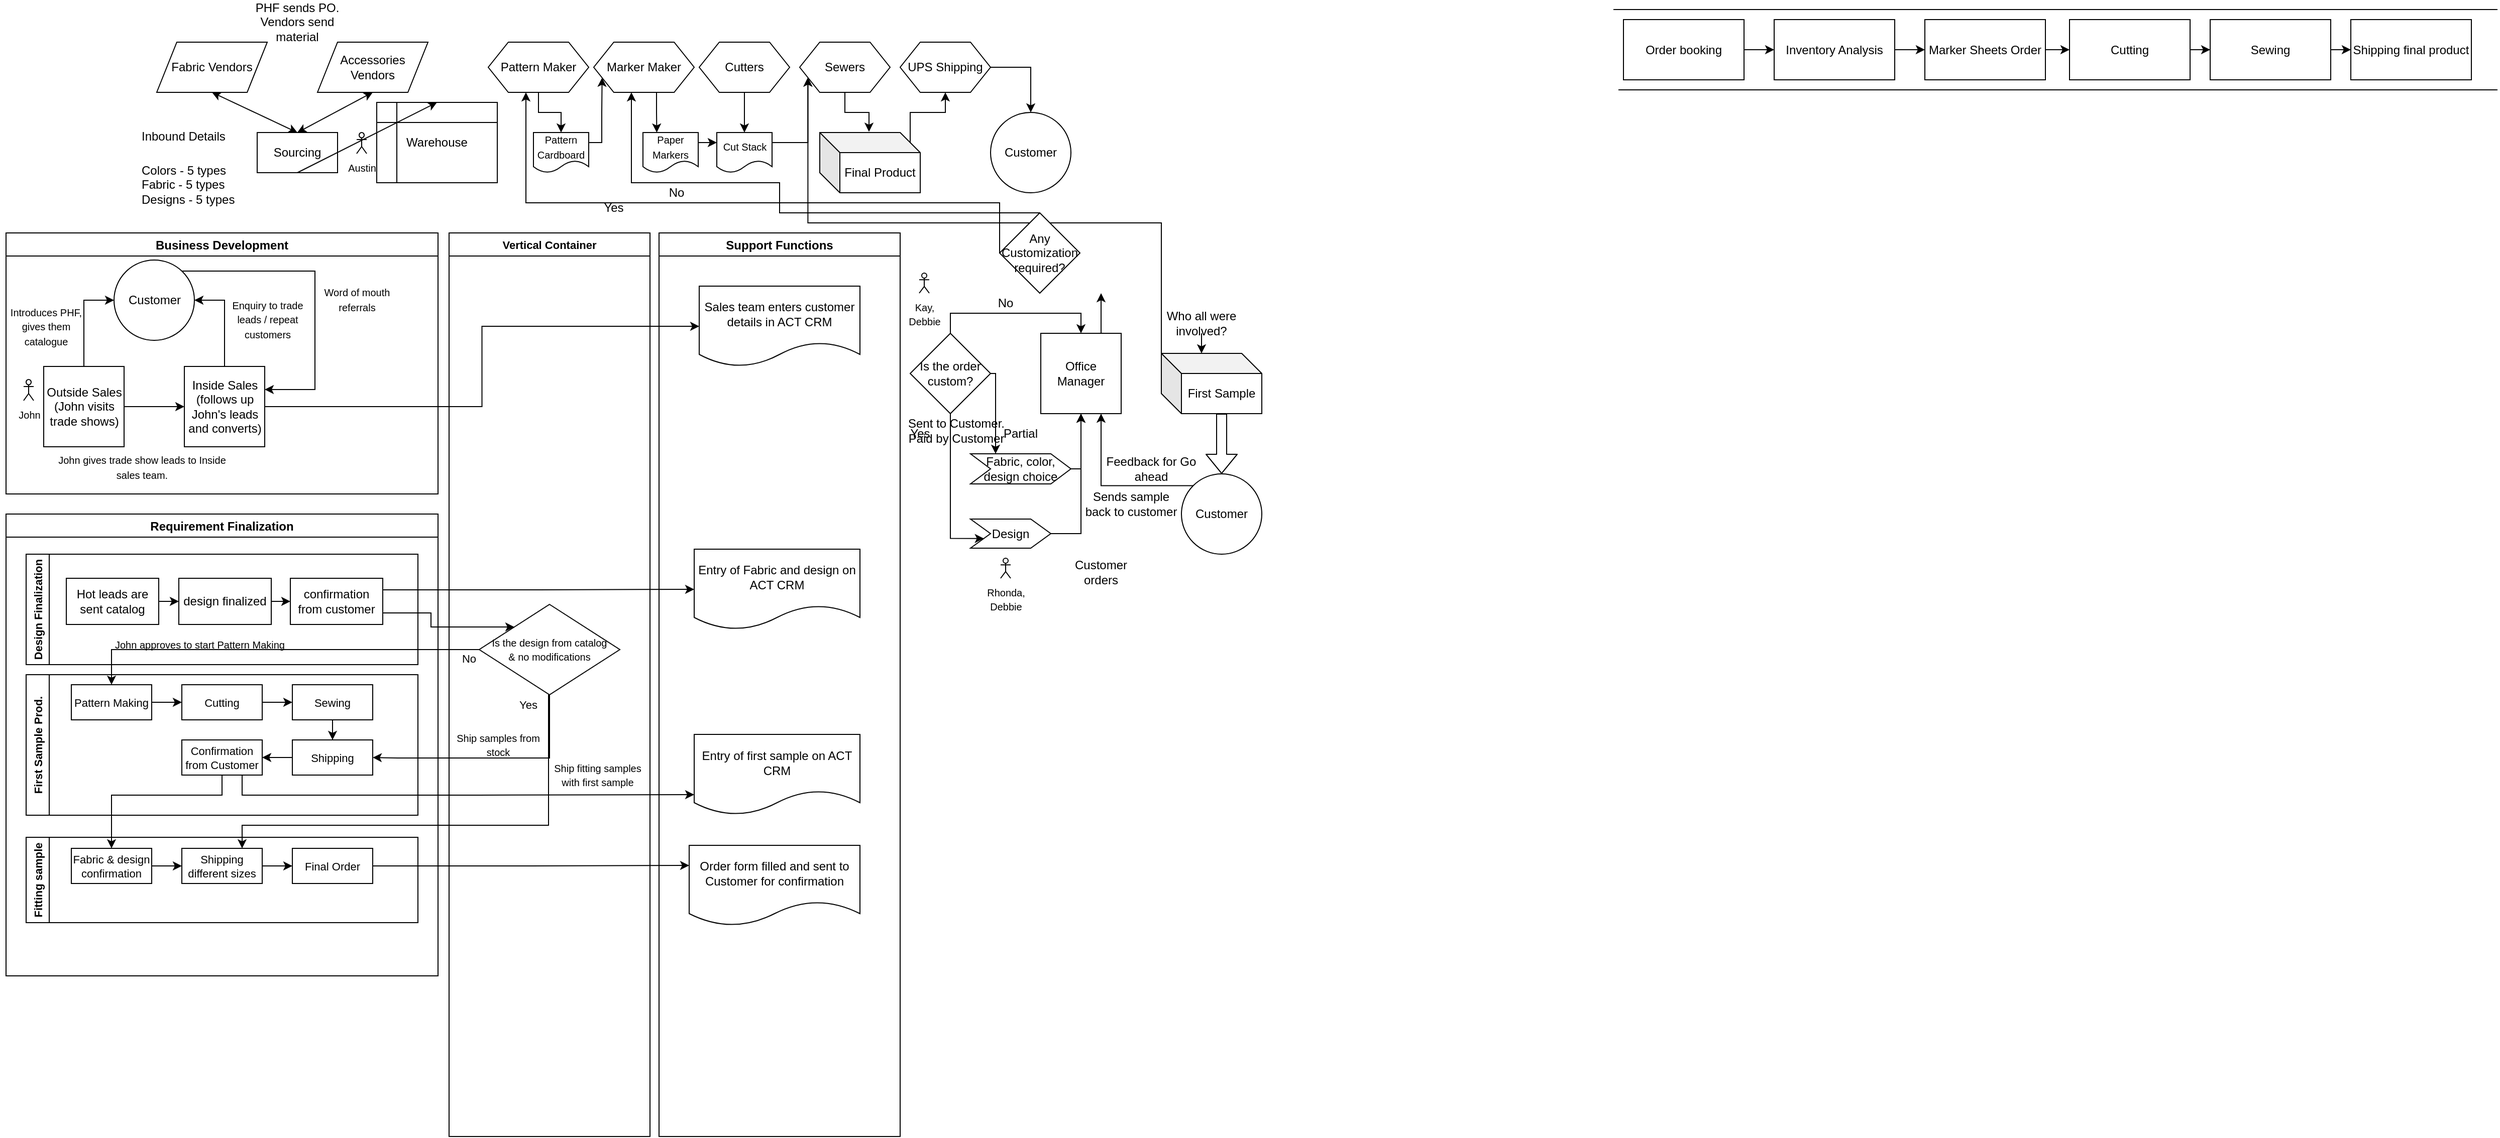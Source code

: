<mxfile version="15.1.4" type="github">
  <diagram id="3ws7TwF3U3amYZibEbVT" name="Page-1">
    <mxGraphModel dx="1412" dy="422" grid="1" gridSize="10" guides="1" tooltips="1" connect="1" arrows="1" fold="1" page="1" pageScale="1" pageWidth="827" pageHeight="1169" math="0" shadow="0">
      <root>
        <mxCell id="0" />
        <mxCell id="1" parent="0" />
        <mxCell id="si4J1eO5tpDbfRMuDnGj-1" value="Sourcing" style="rounded=0;whiteSpace=wrap;html=1;" parent="1" vertex="1">
          <mxGeometry x="120" y="160" width="80" height="40" as="geometry" />
        </mxCell>
        <mxCell id="si4J1eO5tpDbfRMuDnGj-2" value="Fabric Vendors" style="shape=parallelogram;perimeter=parallelogramPerimeter;whiteSpace=wrap;html=1;fixedSize=1;" parent="1" vertex="1">
          <mxGeometry x="20" y="70" width="110" height="50" as="geometry" />
        </mxCell>
        <mxCell id="si4J1eO5tpDbfRMuDnGj-4" value="Accessories&lt;br&gt;Vendors" style="shape=parallelogram;perimeter=parallelogramPerimeter;whiteSpace=wrap;html=1;fixedSize=1;" parent="1" vertex="1">
          <mxGeometry x="180" y="70" width="110" height="50" as="geometry" />
        </mxCell>
        <mxCell id="si4J1eO5tpDbfRMuDnGj-7" value="" style="endArrow=classic;startArrow=classic;html=1;entryX=0.5;entryY=1;entryDx=0;entryDy=0;exitX=0.5;exitY=0;exitDx=0;exitDy=0;" parent="1" source="si4J1eO5tpDbfRMuDnGj-1" target="si4J1eO5tpDbfRMuDnGj-4" edge="1">
          <mxGeometry width="50" height="50" relative="1" as="geometry">
            <mxPoint x="180" y="160" as="sourcePoint" />
            <mxPoint x="240" y="130" as="targetPoint" />
          </mxGeometry>
        </mxCell>
        <mxCell id="si4J1eO5tpDbfRMuDnGj-8" value="PHF sends PO. Vendors send material" style="text;html=1;strokeColor=none;fillColor=none;align=center;verticalAlign=middle;whiteSpace=wrap;rounded=0;" parent="1" vertex="1">
          <mxGeometry x="100" y="40" width="120" height="20" as="geometry" />
        </mxCell>
        <mxCell id="si4J1eO5tpDbfRMuDnGj-9" value="" style="endArrow=classic;startArrow=classic;html=1;exitX=0.5;exitY=0;exitDx=0;exitDy=0;entryX=0.5;entryY=1;entryDx=0;entryDy=0;" parent="1" source="si4J1eO5tpDbfRMuDnGj-1" target="si4J1eO5tpDbfRMuDnGj-2" edge="1">
          <mxGeometry width="50" height="50" relative="1" as="geometry">
            <mxPoint x="10" y="160" as="sourcePoint" />
            <mxPoint x="70" y="130" as="targetPoint" />
          </mxGeometry>
        </mxCell>
        <mxCell id="si4J1eO5tpDbfRMuDnGj-10" value="Warehouse" style="shape=internalStorage;whiteSpace=wrap;html=1;backgroundOutline=1;" parent="1" vertex="1">
          <mxGeometry x="239" y="130" width="120" height="80" as="geometry" />
        </mxCell>
        <mxCell id="si4J1eO5tpDbfRMuDnGj-11" value="" style="endArrow=classic;html=1;exitX=0.5;exitY=1;exitDx=0;exitDy=0;entryX=0.5;entryY=0;entryDx=0;entryDy=0;" parent="1" source="si4J1eO5tpDbfRMuDnGj-1" target="si4J1eO5tpDbfRMuDnGj-10" edge="1">
          <mxGeometry width="50" height="50" relative="1" as="geometry">
            <mxPoint x="190" y="230" as="sourcePoint" />
            <mxPoint x="240" y="180" as="targetPoint" />
          </mxGeometry>
        </mxCell>
        <mxCell id="si4J1eO5tpDbfRMuDnGj-12" value="&lt;h1&gt;&lt;span style=&quot;font-size: 12px ; font-weight: 400&quot;&gt;Inbound Details&lt;/span&gt;&lt;/h1&gt;&lt;div&gt;&lt;span style=&quot;font-size: 12px ; font-weight: 400&quot;&gt;Colors - 5 types&lt;/span&gt;&lt;/div&gt;&lt;div&gt;&lt;span style=&quot;font-size: 12px ; font-weight: 400&quot;&gt;Fabric - 5 types&lt;/span&gt;&lt;/div&gt;&lt;div&gt;&lt;span style=&quot;font-size: 12px ; font-weight: 400&quot;&gt;Designs - 5 types&lt;/span&gt;&lt;/div&gt;" style="text;html=1;strokeColor=none;fillColor=none;spacing=5;spacingTop=-20;whiteSpace=wrap;overflow=hidden;rounded=0;" parent="1" vertex="1">
          <mxGeometry y="140" width="190" height="100" as="geometry" />
        </mxCell>
        <mxCell id="si4J1eO5tpDbfRMuDnGj-69" style="edgeStyle=orthogonalEdgeStyle;rounded=0;orthogonalLoop=1;jettySize=auto;html=1;exitX=0.5;exitY=1;exitDx=0;exitDy=0;entryX=0.5;entryY=0;entryDx=0;entryDy=0;" parent="1" source="si4J1eO5tpDbfRMuDnGj-13" target="si4J1eO5tpDbfRMuDnGj-68" edge="1">
          <mxGeometry relative="1" as="geometry" />
        </mxCell>
        <mxCell id="si4J1eO5tpDbfRMuDnGj-13" value="Pattern Maker" style="shape=hexagon;perimeter=hexagonPerimeter2;whiteSpace=wrap;html=1;fixedSize=1;" parent="1" vertex="1">
          <mxGeometry x="350" y="70" width="100" height="50" as="geometry" />
        </mxCell>
        <mxCell id="si4J1eO5tpDbfRMuDnGj-74" style="edgeStyle=orthogonalEdgeStyle;rounded=0;orthogonalLoop=1;jettySize=auto;html=1;exitX=0.5;exitY=1;exitDx=0;exitDy=0;entryX=0.5;entryY=0;entryDx=0;entryDy=0;" parent="1" source="si4J1eO5tpDbfRMuDnGj-14" target="si4J1eO5tpDbfRMuDnGj-73" edge="1">
          <mxGeometry relative="1" as="geometry" />
        </mxCell>
        <mxCell id="si4J1eO5tpDbfRMuDnGj-14" value="Cutters" style="shape=hexagon;perimeter=hexagonPerimeter2;whiteSpace=wrap;html=1;fixedSize=1;" parent="1" vertex="1">
          <mxGeometry x="560" y="70" width="90" height="50" as="geometry" />
        </mxCell>
        <mxCell id="si4J1eO5tpDbfRMuDnGj-78" style="edgeStyle=orthogonalEdgeStyle;rounded=0;orthogonalLoop=1;jettySize=auto;html=1;exitX=0.5;exitY=1;exitDx=0;exitDy=0;entryX=0.49;entryY=-0.013;entryDx=0;entryDy=0;entryPerimeter=0;" parent="1" source="si4J1eO5tpDbfRMuDnGj-15" target="si4J1eO5tpDbfRMuDnGj-77" edge="1">
          <mxGeometry relative="1" as="geometry" />
        </mxCell>
        <mxCell id="si4J1eO5tpDbfRMuDnGj-15" value="Sewers" style="shape=hexagon;perimeter=hexagonPerimeter2;whiteSpace=wrap;html=1;fixedSize=1;" parent="1" vertex="1">
          <mxGeometry x="660" y="70" width="90" height="50" as="geometry" />
        </mxCell>
        <mxCell id="si4J1eO5tpDbfRMuDnGj-72" style="edgeStyle=orthogonalEdgeStyle;rounded=0;orthogonalLoop=1;jettySize=auto;html=1;exitX=0.625;exitY=1;exitDx=0;exitDy=0;entryX=0.25;entryY=0;entryDx=0;entryDy=0;" parent="1" source="si4J1eO5tpDbfRMuDnGj-16" target="si4J1eO5tpDbfRMuDnGj-71" edge="1">
          <mxGeometry relative="1" as="geometry" />
        </mxCell>
        <mxCell id="si4J1eO5tpDbfRMuDnGj-16" value="Marker Maker" style="shape=hexagon;perimeter=hexagonPerimeter2;whiteSpace=wrap;html=1;fixedSize=1;" parent="1" vertex="1">
          <mxGeometry x="455" y="70" width="100" height="50" as="geometry" />
        </mxCell>
        <mxCell id="si4J1eO5tpDbfRMuDnGj-83" style="edgeStyle=orthogonalEdgeStyle;rounded=0;orthogonalLoop=1;jettySize=auto;html=1;exitX=1;exitY=0.5;exitDx=0;exitDy=0;entryX=0.5;entryY=0;entryDx=0;entryDy=0;" parent="1" source="si4J1eO5tpDbfRMuDnGj-17" target="si4J1eO5tpDbfRMuDnGj-82" edge="1">
          <mxGeometry relative="1" as="geometry" />
        </mxCell>
        <mxCell id="si4J1eO5tpDbfRMuDnGj-17" value="UPS Shipping" style="shape=hexagon;perimeter=hexagonPerimeter2;whiteSpace=wrap;html=1;fixedSize=1;" parent="1" vertex="1">
          <mxGeometry x="760" y="70" width="90" height="50" as="geometry" />
        </mxCell>
        <mxCell id="si4J1eO5tpDbfRMuDnGj-21" value="Customer orders" style="text;html=1;strokeColor=none;fillColor=none;align=center;verticalAlign=middle;whiteSpace=wrap;rounded=0;" parent="1" vertex="1">
          <mxGeometry x="940" y="588" width="40" height="20" as="geometry" />
        </mxCell>
        <mxCell id="si4J1eO5tpDbfRMuDnGj-29" value="&lt;font style=&quot;font-size: 10px&quot;&gt;Kay,&lt;br&gt;Debbie&lt;/font&gt;" style="shape=umlActor;verticalLabelPosition=bottom;verticalAlign=top;html=1;outlineConnect=0;" parent="1" vertex="1">
          <mxGeometry x="779" y="300" width="10" height="20" as="geometry" />
        </mxCell>
        <mxCell id="si4J1eO5tpDbfRMuDnGj-30" value="&lt;font style=&quot;font-size: 10px&quot;&gt;Austin&lt;/font&gt;" style="shape=umlActor;verticalLabelPosition=bottom;verticalAlign=top;html=1;outlineConnect=0;" parent="1" vertex="1">
          <mxGeometry x="219" y="160" width="10" height="21" as="geometry" />
        </mxCell>
        <mxCell id="si4J1eO5tpDbfRMuDnGj-60" style="edgeStyle=orthogonalEdgeStyle;rounded=0;orthogonalLoop=1;jettySize=auto;html=1;exitX=0.75;exitY=0;exitDx=0;exitDy=0;entryX=0.5;entryY=1;entryDx=0;entryDy=0;" parent="1" source="si4J1eO5tpDbfRMuDnGj-32" edge="1">
          <mxGeometry relative="1" as="geometry">
            <mxPoint x="960" y="320" as="targetPoint" />
          </mxGeometry>
        </mxCell>
        <mxCell id="si4J1eO5tpDbfRMuDnGj-32" value="Office Manager" style="whiteSpace=wrap;html=1;aspect=fixed;" parent="1" vertex="1">
          <mxGeometry x="900" y="360" width="80" height="80" as="geometry" />
        </mxCell>
        <mxCell id="si4J1eO5tpDbfRMuDnGj-36" style="edgeStyle=orthogonalEdgeStyle;rounded=0;orthogonalLoop=1;jettySize=auto;html=1;exitX=0.5;exitY=1;exitDx=0;exitDy=0;entryX=0;entryY=0.75;entryDx=0;entryDy=0;" parent="1" source="si4J1eO5tpDbfRMuDnGj-34" target="si4J1eO5tpDbfRMuDnGj-35" edge="1">
          <mxGeometry relative="1" as="geometry">
            <Array as="points">
              <mxPoint x="810" y="564" />
            </Array>
          </mxGeometry>
        </mxCell>
        <mxCell id="si4J1eO5tpDbfRMuDnGj-45" style="edgeStyle=orthogonalEdgeStyle;rounded=0;orthogonalLoop=1;jettySize=auto;html=1;exitX=0.5;exitY=0;exitDx=0;exitDy=0;entryX=0.5;entryY=0;entryDx=0;entryDy=0;" parent="1" source="si4J1eO5tpDbfRMuDnGj-34" target="si4J1eO5tpDbfRMuDnGj-32" edge="1">
          <mxGeometry relative="1" as="geometry" />
        </mxCell>
        <mxCell id="si4J1eO5tpDbfRMuDnGj-48" style="edgeStyle=orthogonalEdgeStyle;rounded=0;orthogonalLoop=1;jettySize=auto;html=1;exitX=1;exitY=0.5;exitDx=0;exitDy=0;entryX=0.25;entryY=0;entryDx=0;entryDy=0;" parent="1" source="si4J1eO5tpDbfRMuDnGj-34" target="si4J1eO5tpDbfRMuDnGj-47" edge="1">
          <mxGeometry relative="1" as="geometry">
            <Array as="points">
              <mxPoint x="855" y="400" />
            </Array>
          </mxGeometry>
        </mxCell>
        <mxCell id="si4J1eO5tpDbfRMuDnGj-34" value="Is the order custom?" style="rhombus;whiteSpace=wrap;html=1;" parent="1" vertex="1">
          <mxGeometry x="770" y="360" width="80" height="80" as="geometry" />
        </mxCell>
        <mxCell id="si4J1eO5tpDbfRMuDnGj-41" style="edgeStyle=orthogonalEdgeStyle;rounded=0;orthogonalLoop=1;jettySize=auto;html=1;exitX=1;exitY=0.5;exitDx=0;exitDy=0;entryX=0.5;entryY=1;entryDx=0;entryDy=0;" parent="1" source="si4J1eO5tpDbfRMuDnGj-35" target="si4J1eO5tpDbfRMuDnGj-32" edge="1">
          <mxGeometry relative="1" as="geometry" />
        </mxCell>
        <mxCell id="si4J1eO5tpDbfRMuDnGj-35" value="Design&lt;br&gt;" style="shape=step;perimeter=stepPerimeter;whiteSpace=wrap;html=1;fixedSize=1;" parent="1" vertex="1">
          <mxGeometry x="830" y="545" width="80" height="29" as="geometry" />
        </mxCell>
        <mxCell id="si4J1eO5tpDbfRMuDnGj-38" value="&lt;font style=&quot;font-size: 10px&quot;&gt;Rhonda,&lt;br&gt;Debbie&lt;/font&gt;" style="shape=umlActor;verticalLabelPosition=bottom;verticalAlign=top;html=1;outlineConnect=0;" parent="1" vertex="1">
          <mxGeometry x="860" y="584" width="10" height="20" as="geometry" />
        </mxCell>
        <mxCell id="si4J1eO5tpDbfRMuDnGj-42" value="Yes" style="text;html=1;strokeColor=none;fillColor=none;align=center;verticalAlign=middle;whiteSpace=wrap;rounded=0;" parent="1" vertex="1">
          <mxGeometry x="760" y="450" width="40" height="20" as="geometry" />
        </mxCell>
        <mxCell id="si4J1eO5tpDbfRMuDnGj-44" value="Partial" style="text;html=1;strokeColor=none;fillColor=none;align=center;verticalAlign=middle;whiteSpace=wrap;rounded=0;" parent="1" vertex="1">
          <mxGeometry x="860" y="450" width="40" height="20" as="geometry" />
        </mxCell>
        <mxCell id="si4J1eO5tpDbfRMuDnGj-46" value="No" style="text;html=1;strokeColor=none;fillColor=none;align=center;verticalAlign=middle;whiteSpace=wrap;rounded=0;" parent="1" vertex="1">
          <mxGeometry x="845" y="320" width="40" height="20" as="geometry" />
        </mxCell>
        <mxCell id="si4J1eO5tpDbfRMuDnGj-49" style="edgeStyle=orthogonalEdgeStyle;rounded=0;orthogonalLoop=1;jettySize=auto;html=1;exitX=1;exitY=0.5;exitDx=0;exitDy=0;entryX=0.5;entryY=1;entryDx=0;entryDy=0;" parent="1" source="si4J1eO5tpDbfRMuDnGj-47" target="si4J1eO5tpDbfRMuDnGj-32" edge="1">
          <mxGeometry relative="1" as="geometry">
            <Array as="points">
              <mxPoint x="940" y="495" />
            </Array>
          </mxGeometry>
        </mxCell>
        <mxCell id="si4J1eO5tpDbfRMuDnGj-47" value="Fabric, color, design choice" style="shape=step;perimeter=stepPerimeter;whiteSpace=wrap;html=1;fixedSize=1;" parent="1" vertex="1">
          <mxGeometry x="830" y="480" width="100" height="30" as="geometry" />
        </mxCell>
        <mxCell id="si4J1eO5tpDbfRMuDnGj-80" style="edgeStyle=orthogonalEdgeStyle;rounded=0;orthogonalLoop=1;jettySize=auto;html=1;exitX=0;exitY=0;exitDx=0;exitDy=0;exitPerimeter=0;entryX=0;entryY=0.75;entryDx=0;entryDy=0;" parent="1" source="si4J1eO5tpDbfRMuDnGj-50" target="si4J1eO5tpDbfRMuDnGj-15" edge="1">
          <mxGeometry relative="1" as="geometry">
            <mxPoint x="650" y="140" as="targetPoint" />
          </mxGeometry>
        </mxCell>
        <mxCell id="si4J1eO5tpDbfRMuDnGj-50" value="First Sample" style="shape=cube;whiteSpace=wrap;html=1;boundedLbl=1;backgroundOutline=1;darkOpacity=0.05;darkOpacity2=0.1;" parent="1" vertex="1">
          <mxGeometry x="1020" y="380" width="100" height="60" as="geometry" />
        </mxCell>
        <mxCell id="si4J1eO5tpDbfRMuDnGj-51" value="" style="shape=flexArrow;endArrow=classic;html=1;" parent="1" edge="1">
          <mxGeometry width="50" height="50" relative="1" as="geometry">
            <mxPoint x="1080" y="440" as="sourcePoint" />
            <mxPoint x="1080" y="500" as="targetPoint" />
          </mxGeometry>
        </mxCell>
        <mxCell id="si4J1eO5tpDbfRMuDnGj-52" value="Sent to Customer. Paid by Customer" style="text;html=1;strokeColor=none;fillColor=none;align=center;verticalAlign=middle;whiteSpace=wrap;rounded=0;" parent="1" vertex="1">
          <mxGeometry x="766" y="447" width="100" height="20" as="geometry" />
        </mxCell>
        <mxCell id="si4J1eO5tpDbfRMuDnGj-53" value="" style="endArrow=classic;html=1;entryX=0;entryY=0;entryDx=40;entryDy=0;entryPerimeter=0;" parent="1" target="si4J1eO5tpDbfRMuDnGj-50" edge="1">
          <mxGeometry width="50" height="50" relative="1" as="geometry">
            <mxPoint x="1060" y="360" as="sourcePoint" />
            <mxPoint x="1050" y="370" as="targetPoint" />
          </mxGeometry>
        </mxCell>
        <mxCell id="si4J1eO5tpDbfRMuDnGj-54" value="Who all were involved?" style="text;html=1;strokeColor=none;fillColor=none;align=center;verticalAlign=middle;whiteSpace=wrap;rounded=0;" parent="1" vertex="1">
          <mxGeometry x="1010" y="340" width="100" height="20" as="geometry" />
        </mxCell>
        <mxCell id="si4J1eO5tpDbfRMuDnGj-56" style="edgeStyle=orthogonalEdgeStyle;rounded=0;orthogonalLoop=1;jettySize=auto;html=1;exitX=0;exitY=0;exitDx=0;exitDy=0;entryX=0.75;entryY=1;entryDx=0;entryDy=0;" parent="1" source="si4J1eO5tpDbfRMuDnGj-55" target="si4J1eO5tpDbfRMuDnGj-32" edge="1">
          <mxGeometry relative="1" as="geometry" />
        </mxCell>
        <mxCell id="si4J1eO5tpDbfRMuDnGj-55" value="Customer" style="ellipse;whiteSpace=wrap;html=1;aspect=fixed;" parent="1" vertex="1">
          <mxGeometry x="1040" y="500" width="80" height="80" as="geometry" />
        </mxCell>
        <mxCell id="si4J1eO5tpDbfRMuDnGj-57" value="Feedback for Go ahead" style="text;html=1;strokeColor=none;fillColor=none;align=center;verticalAlign=middle;whiteSpace=wrap;rounded=0;" parent="1" vertex="1">
          <mxGeometry x="960" y="485" width="100" height="20" as="geometry" />
        </mxCell>
        <mxCell id="si4J1eO5tpDbfRMuDnGj-58" value="Sends sample back to customer" style="text;html=1;strokeColor=none;fillColor=none;align=center;verticalAlign=middle;whiteSpace=wrap;rounded=0;" parent="1" vertex="1">
          <mxGeometry x="940" y="520" width="100" height="20" as="geometry" />
        </mxCell>
        <mxCell id="si4J1eO5tpDbfRMuDnGj-61" style="edgeStyle=orthogonalEdgeStyle;rounded=0;orthogonalLoop=1;jettySize=auto;html=1;exitX=0.5;exitY=0;exitDx=0;exitDy=0;entryX=0.375;entryY=1;entryDx=0;entryDy=0;" parent="1" source="si4J1eO5tpDbfRMuDnGj-59" target="si4J1eO5tpDbfRMuDnGj-16" edge="1">
          <mxGeometry relative="1" as="geometry">
            <Array as="points">
              <mxPoint x="640" y="210" />
              <mxPoint x="493" y="210" />
            </Array>
          </mxGeometry>
        </mxCell>
        <mxCell id="si4J1eO5tpDbfRMuDnGj-67" style="edgeStyle=orthogonalEdgeStyle;rounded=0;orthogonalLoop=1;jettySize=auto;html=1;exitX=0;exitY=0.5;exitDx=0;exitDy=0;entryX=0.375;entryY=1;entryDx=0;entryDy=0;" parent="1" source="si4J1eO5tpDbfRMuDnGj-59" target="si4J1eO5tpDbfRMuDnGj-13" edge="1">
          <mxGeometry relative="1" as="geometry">
            <mxPoint x="390" y="150" as="targetPoint" />
            <Array as="points">
              <mxPoint x="859" y="230" />
              <mxPoint x="388" y="230" />
            </Array>
          </mxGeometry>
        </mxCell>
        <mxCell id="si4J1eO5tpDbfRMuDnGj-59" value="Any Customization required?" style="rhombus;whiteSpace=wrap;html=1;" parent="1" vertex="1">
          <mxGeometry x="859" y="240" width="80" height="80" as="geometry" />
        </mxCell>
        <mxCell id="si4J1eO5tpDbfRMuDnGj-63" value="Yes" style="text;html=1;strokeColor=none;fillColor=none;align=center;verticalAlign=middle;whiteSpace=wrap;rounded=0;" parent="1" vertex="1">
          <mxGeometry x="455" y="225" width="40" height="20" as="geometry" />
        </mxCell>
        <mxCell id="si4J1eO5tpDbfRMuDnGj-64" value="No" style="text;html=1;strokeColor=none;fillColor=none;align=center;verticalAlign=middle;whiteSpace=wrap;rounded=0;" parent="1" vertex="1">
          <mxGeometry x="520" y="210" width="35" height="20" as="geometry" />
        </mxCell>
        <mxCell id="si4J1eO5tpDbfRMuDnGj-70" style="edgeStyle=orthogonalEdgeStyle;rounded=0;orthogonalLoop=1;jettySize=auto;html=1;exitX=1;exitY=0.25;exitDx=0;exitDy=0;entryX=0;entryY=0.75;entryDx=0;entryDy=0;" parent="1" source="si4J1eO5tpDbfRMuDnGj-68" target="si4J1eO5tpDbfRMuDnGj-16" edge="1">
          <mxGeometry relative="1" as="geometry">
            <Array as="points">
              <mxPoint x="463" y="170" />
              <mxPoint x="463" y="140" />
            </Array>
          </mxGeometry>
        </mxCell>
        <mxCell id="si4J1eO5tpDbfRMuDnGj-68" value="&lt;font style=&quot;font-size: 10px&quot;&gt;Pattern&lt;br&gt;Cardboard&lt;/font&gt;" style="shape=document;whiteSpace=wrap;html=1;boundedLbl=1;" parent="1" vertex="1">
          <mxGeometry x="395" y="160" width="55" height="40" as="geometry" />
        </mxCell>
        <mxCell id="si4J1eO5tpDbfRMuDnGj-75" style="edgeStyle=orthogonalEdgeStyle;rounded=0;orthogonalLoop=1;jettySize=auto;html=1;exitX=1;exitY=0.25;exitDx=0;exitDy=0;entryX=0;entryY=0.25;entryDx=0;entryDy=0;" parent="1" source="si4J1eO5tpDbfRMuDnGj-71" target="si4J1eO5tpDbfRMuDnGj-73" edge="1">
          <mxGeometry relative="1" as="geometry" />
        </mxCell>
        <mxCell id="si4J1eO5tpDbfRMuDnGj-71" value="&lt;span style=&quot;font-size: 10px&quot;&gt;Paper Markers&lt;/span&gt;" style="shape=document;whiteSpace=wrap;html=1;boundedLbl=1;" parent="1" vertex="1">
          <mxGeometry x="504" y="160" width="55" height="40" as="geometry" />
        </mxCell>
        <mxCell id="si4J1eO5tpDbfRMuDnGj-79" style="edgeStyle=orthogonalEdgeStyle;rounded=0;orthogonalLoop=1;jettySize=auto;html=1;exitX=1;exitY=0.25;exitDx=0;exitDy=0;entryX=0;entryY=0.75;entryDx=0;entryDy=0;" parent="1" source="si4J1eO5tpDbfRMuDnGj-73" target="si4J1eO5tpDbfRMuDnGj-15" edge="1">
          <mxGeometry relative="1" as="geometry" />
        </mxCell>
        <mxCell id="si4J1eO5tpDbfRMuDnGj-73" value="&lt;span style=&quot;font-size: 10px&quot;&gt;Cut Stack&lt;/span&gt;" style="shape=document;whiteSpace=wrap;html=1;boundedLbl=1;" parent="1" vertex="1">
          <mxGeometry x="577.5" y="160" width="55" height="40" as="geometry" />
        </mxCell>
        <mxCell id="si4J1eO5tpDbfRMuDnGj-81" style="edgeStyle=orthogonalEdgeStyle;rounded=0;orthogonalLoop=1;jettySize=auto;html=1;exitX=0;exitY=0;exitDx=90;exitDy=10;exitPerimeter=0;entryX=0.5;entryY=1;entryDx=0;entryDy=0;" parent="1" source="si4J1eO5tpDbfRMuDnGj-77" target="si4J1eO5tpDbfRMuDnGj-17" edge="1">
          <mxGeometry relative="1" as="geometry" />
        </mxCell>
        <mxCell id="si4J1eO5tpDbfRMuDnGj-77" value="Final Product" style="shape=cube;whiteSpace=wrap;html=1;boundedLbl=1;backgroundOutline=1;darkOpacity=0.05;darkOpacity2=0.1;" parent="1" vertex="1">
          <mxGeometry x="680" y="160" width="100" height="60" as="geometry" />
        </mxCell>
        <mxCell id="si4J1eO5tpDbfRMuDnGj-82" value="Customer" style="ellipse;whiteSpace=wrap;html=1;aspect=fixed;" parent="1" vertex="1">
          <mxGeometry x="850" y="140" width="80" height="80" as="geometry" />
        </mxCell>
        <mxCell id="giM4vc__VoLusEjrDxA1-3" value="" style="edgeStyle=orthogonalEdgeStyle;rounded=0;orthogonalLoop=1;jettySize=auto;html=1;" parent="1" source="giM4vc__VoLusEjrDxA1-1" target="giM4vc__VoLusEjrDxA1-2" edge="1">
          <mxGeometry relative="1" as="geometry" />
        </mxCell>
        <mxCell id="giM4vc__VoLusEjrDxA1-1" value="Order booking" style="rounded=0;whiteSpace=wrap;html=1;" parent="1" vertex="1">
          <mxGeometry x="1480" y="47.5" width="120" height="60" as="geometry" />
        </mxCell>
        <mxCell id="giM4vc__VoLusEjrDxA1-5" value="" style="edgeStyle=orthogonalEdgeStyle;rounded=0;orthogonalLoop=1;jettySize=auto;html=1;entryX=0;entryY=0.5;entryDx=0;entryDy=0;" parent="1" source="giM4vc__VoLusEjrDxA1-2" target="giM4vc__VoLusEjrDxA1-6" edge="1">
          <mxGeometry relative="1" as="geometry">
            <mxPoint x="1780" y="77.5" as="targetPoint" />
          </mxGeometry>
        </mxCell>
        <mxCell id="giM4vc__VoLusEjrDxA1-2" value="Inventory Analysis" style="whiteSpace=wrap;html=1;rounded=0;" parent="1" vertex="1">
          <mxGeometry x="1630" y="47.5" width="120" height="60" as="geometry" />
        </mxCell>
        <mxCell id="giM4vc__VoLusEjrDxA1-9" value="" style="edgeStyle=orthogonalEdgeStyle;rounded=0;orthogonalLoop=1;jettySize=auto;html=1;" parent="1" source="giM4vc__VoLusEjrDxA1-6" target="giM4vc__VoLusEjrDxA1-8" edge="1">
          <mxGeometry relative="1" as="geometry" />
        </mxCell>
        <mxCell id="giM4vc__VoLusEjrDxA1-6" value="Marker Sheets Order" style="whiteSpace=wrap;html=1;rounded=0;" parent="1" vertex="1">
          <mxGeometry x="1780" y="47.5" width="120" height="60" as="geometry" />
        </mxCell>
        <mxCell id="giM4vc__VoLusEjrDxA1-13" value="" style="edgeStyle=orthogonalEdgeStyle;rounded=0;orthogonalLoop=1;jettySize=auto;html=1;" parent="1" source="giM4vc__VoLusEjrDxA1-8" target="giM4vc__VoLusEjrDxA1-12" edge="1">
          <mxGeometry relative="1" as="geometry" />
        </mxCell>
        <mxCell id="giM4vc__VoLusEjrDxA1-8" value="Cutting" style="whiteSpace=wrap;html=1;rounded=0;" parent="1" vertex="1">
          <mxGeometry x="1924" y="47.5" width="120" height="60" as="geometry" />
        </mxCell>
        <mxCell id="giM4vc__VoLusEjrDxA1-10" value="" style="endArrow=none;html=1;" parent="1" edge="1">
          <mxGeometry width="50" height="50" relative="1" as="geometry">
            <mxPoint x="1470" y="37.5" as="sourcePoint" />
            <mxPoint x="2350" y="37.5" as="targetPoint" />
          </mxGeometry>
        </mxCell>
        <mxCell id="giM4vc__VoLusEjrDxA1-11" value="" style="endArrow=none;html=1;" parent="1" edge="1">
          <mxGeometry width="50" height="50" relative="1" as="geometry">
            <mxPoint x="1475" y="117.5" as="sourcePoint" />
            <mxPoint x="2350" y="117.5" as="targetPoint" />
          </mxGeometry>
        </mxCell>
        <mxCell id="giM4vc__VoLusEjrDxA1-15" value="" style="edgeStyle=orthogonalEdgeStyle;rounded=0;orthogonalLoop=1;jettySize=auto;html=1;" parent="1" source="giM4vc__VoLusEjrDxA1-12" target="giM4vc__VoLusEjrDxA1-14" edge="1">
          <mxGeometry relative="1" as="geometry" />
        </mxCell>
        <mxCell id="giM4vc__VoLusEjrDxA1-12" value="Sewing" style="whiteSpace=wrap;html=1;rounded=0;" parent="1" vertex="1">
          <mxGeometry x="2064" y="47.5" width="120" height="60" as="geometry" />
        </mxCell>
        <mxCell id="giM4vc__VoLusEjrDxA1-14" value="Shipping final product" style="whiteSpace=wrap;html=1;rounded=0;" parent="1" vertex="1">
          <mxGeometry x="2204" y="47.5" width="120" height="60" as="geometry" />
        </mxCell>
        <mxCell id="Ys0ninHCE1J-J9OSWRq_-14" value="Business Development" style="swimlane;" vertex="1" parent="1">
          <mxGeometry x="-130" y="260" width="430" height="260" as="geometry">
            <mxRectangle x="-130" y="260" width="130" height="23" as="alternateBounds" />
          </mxGeometry>
        </mxCell>
        <mxCell id="si4J1eO5tpDbfRMuDnGj-18" value="Inside Sales&lt;br&gt;(follows up John&#39;s leads and converts)" style="whiteSpace=wrap;html=1;aspect=fixed;" parent="Ys0ninHCE1J-J9OSWRq_-14" vertex="1">
          <mxGeometry x="177.5" y="133" width="80" height="80" as="geometry" />
        </mxCell>
        <mxCell id="Ys0ninHCE1J-J9OSWRq_-9" style="edgeStyle=orthogonalEdgeStyle;rounded=0;orthogonalLoop=1;jettySize=auto;html=1;exitX=1;exitY=0;exitDx=0;exitDy=0;entryX=1;entryY=0.25;entryDx=0;entryDy=0;" edge="1" parent="Ys0ninHCE1J-J9OSWRq_-14">
          <mxGeometry relative="1" as="geometry">
            <mxPoint x="175.784" y="41.716" as="sourcePoint" />
            <mxPoint x="257.5" y="156" as="targetPoint" />
            <Array as="points">
              <mxPoint x="307.5" y="38" />
              <mxPoint x="307.5" y="156" />
            </Array>
          </mxGeometry>
        </mxCell>
        <mxCell id="si4J1eO5tpDbfRMuDnGj-19" value="Customer" style="ellipse;whiteSpace=wrap;html=1;aspect=fixed;" parent="Ys0ninHCE1J-J9OSWRq_-14" vertex="1">
          <mxGeometry x="107.5" y="27" width="80" height="80" as="geometry" />
        </mxCell>
        <mxCell id="Ys0ninHCE1J-J9OSWRq_-4" style="edgeStyle=orthogonalEdgeStyle;rounded=0;orthogonalLoop=1;jettySize=auto;html=1;exitX=0.5;exitY=0;exitDx=0;exitDy=0;entryX=1;entryY=0.5;entryDx=0;entryDy=0;" edge="1" parent="Ys0ninHCE1J-J9OSWRq_-14" source="si4J1eO5tpDbfRMuDnGj-18" target="si4J1eO5tpDbfRMuDnGj-19">
          <mxGeometry relative="1" as="geometry" />
        </mxCell>
        <mxCell id="Ys0ninHCE1J-J9OSWRq_-2" style="edgeStyle=orthogonalEdgeStyle;rounded=0;orthogonalLoop=1;jettySize=auto;html=1;exitX=0.5;exitY=0;exitDx=0;exitDy=0;entryX=0;entryY=0.5;entryDx=0;entryDy=0;" edge="1" parent="Ys0ninHCE1J-J9OSWRq_-14" source="si4J1eO5tpDbfRMuDnGj-23" target="si4J1eO5tpDbfRMuDnGj-19">
          <mxGeometry relative="1" as="geometry" />
        </mxCell>
        <mxCell id="Ys0ninHCE1J-J9OSWRq_-3" style="edgeStyle=orthogonalEdgeStyle;rounded=0;orthogonalLoop=1;jettySize=auto;html=1;exitX=1;exitY=0.5;exitDx=0;exitDy=0;entryX=0;entryY=0.5;entryDx=0;entryDy=0;" edge="1" parent="Ys0ninHCE1J-J9OSWRq_-14" source="si4J1eO5tpDbfRMuDnGj-23" target="si4J1eO5tpDbfRMuDnGj-18">
          <mxGeometry relative="1" as="geometry" />
        </mxCell>
        <mxCell id="si4J1eO5tpDbfRMuDnGj-23" value="Outside Sales&lt;br&gt;(John visits trade shows)" style="whiteSpace=wrap;html=1;aspect=fixed;" parent="Ys0ninHCE1J-J9OSWRq_-14" vertex="1">
          <mxGeometry x="37.5" y="133" width="80" height="80" as="geometry" />
        </mxCell>
        <mxCell id="si4J1eO5tpDbfRMuDnGj-28" value="&lt;font style=&quot;font-size: 10px&quot;&gt;John gives trade show leads to Inside sales team.&lt;br&gt;&lt;/font&gt;" style="text;html=1;strokeColor=none;fillColor=none;align=center;verticalAlign=middle;whiteSpace=wrap;rounded=0;" parent="Ys0ninHCE1J-J9OSWRq_-14" vertex="1">
          <mxGeometry x="47.5" y="223" width="175" height="20" as="geometry" />
        </mxCell>
        <mxCell id="si4J1eO5tpDbfRMuDnGj-31" value="&lt;font style=&quot;font-size: 10px&quot;&gt;John&lt;/font&gt;" style="shape=umlActor;verticalLabelPosition=bottom;verticalAlign=top;html=1;outlineConnect=0;" parent="Ys0ninHCE1J-J9OSWRq_-14" vertex="1">
          <mxGeometry x="17.5" y="146" width="10" height="21" as="geometry" />
        </mxCell>
        <mxCell id="Ys0ninHCE1J-J9OSWRq_-5" value="&lt;font style=&quot;font-size: 10px&quot;&gt;Enquiry to trade leads / repeat customers&lt;br&gt;&lt;/font&gt;" style="text;html=1;strokeColor=none;fillColor=none;align=center;verticalAlign=middle;whiteSpace=wrap;rounded=0;" vertex="1" parent="Ys0ninHCE1J-J9OSWRq_-14">
          <mxGeometry x="222.5" y="76" width="75" height="20" as="geometry" />
        </mxCell>
        <mxCell id="si4J1eO5tpDbfRMuDnGj-25" value="&lt;font style=&quot;font-size: 10px&quot;&gt;Introduces PHF, gives them catalogue&lt;/font&gt;" style="text;html=1;strokeColor=none;fillColor=none;align=center;verticalAlign=middle;whiteSpace=wrap;rounded=0;" parent="Ys0ninHCE1J-J9OSWRq_-14" vertex="1">
          <mxGeometry x="-5.5" y="83" width="90" height="20" as="geometry" />
        </mxCell>
        <mxCell id="Ys0ninHCE1J-J9OSWRq_-7" value="&lt;font style=&quot;font-size: 10px&quot;&gt;Word of mouth referrals&lt;br&gt;&lt;/font&gt;" style="text;html=1;strokeColor=none;fillColor=none;align=center;verticalAlign=middle;whiteSpace=wrap;rounded=0;" vertex="1" parent="Ys0ninHCE1J-J9OSWRq_-14">
          <mxGeometry x="297.5" y="56" width="102.5" height="20" as="geometry" />
        </mxCell>
        <mxCell id="Ys0ninHCE1J-J9OSWRq_-15" value="Support Functions" style="swimlane;" vertex="1" parent="1">
          <mxGeometry x="520" y="260" width="240" height="900" as="geometry">
            <mxRectangle x="360" y="260" width="130" height="23" as="alternateBounds" />
          </mxGeometry>
        </mxCell>
        <mxCell id="Ys0ninHCE1J-J9OSWRq_-16" value="Sales team enters customer details in ACT CRM" style="shape=document;whiteSpace=wrap;html=1;boundedLbl=1;" vertex="1" parent="Ys0ninHCE1J-J9OSWRq_-15">
          <mxGeometry x="40" y="53" width="160" height="80" as="geometry" />
        </mxCell>
        <mxCell id="Ys0ninHCE1J-J9OSWRq_-55" value="Entry of Fabric and design on ACT CRM" style="shape=document;whiteSpace=wrap;html=1;boundedLbl=1;" vertex="1" parent="Ys0ninHCE1J-J9OSWRq_-15">
          <mxGeometry x="35" y="315" width="165" height="80" as="geometry" />
        </mxCell>
        <mxCell id="Ys0ninHCE1J-J9OSWRq_-58" value="Entry of first sample on ACT CRM" style="shape=document;whiteSpace=wrap;html=1;boundedLbl=1;" vertex="1" parent="Ys0ninHCE1J-J9OSWRq_-15">
          <mxGeometry x="35" y="499.5" width="165" height="80" as="geometry" />
        </mxCell>
        <mxCell id="Ys0ninHCE1J-J9OSWRq_-60" value="Order form filled and sent to Customer for confirmation" style="shape=document;whiteSpace=wrap;html=1;boundedLbl=1;" vertex="1" parent="Ys0ninHCE1J-J9OSWRq_-15">
          <mxGeometry x="30" y="610" width="170" height="80" as="geometry" />
        </mxCell>
        <mxCell id="Ys0ninHCE1J-J9OSWRq_-17" style="edgeStyle=orthogonalEdgeStyle;rounded=0;orthogonalLoop=1;jettySize=auto;html=1;exitX=1;exitY=0.5;exitDx=0;exitDy=0;entryX=0;entryY=0.5;entryDx=0;entryDy=0;" edge="1" parent="1" source="si4J1eO5tpDbfRMuDnGj-18" target="Ys0ninHCE1J-J9OSWRq_-16">
          <mxGeometry relative="1" as="geometry" />
        </mxCell>
        <mxCell id="Ys0ninHCE1J-J9OSWRq_-18" value="Requirement Finalization" style="swimlane;" vertex="1" parent="1">
          <mxGeometry x="-130" y="540" width="430" height="460" as="geometry">
            <mxRectangle x="-130" y="540" width="180" height="23" as="alternateBounds" />
          </mxGeometry>
        </mxCell>
        <mxCell id="Ys0ninHCE1J-J9OSWRq_-36" value="Design Finalization" style="swimlane;horizontal=0;startSize=23;fontSize=11;" vertex="1" parent="Ys0ninHCE1J-J9OSWRq_-18">
          <mxGeometry x="20" y="40" width="390" height="110" as="geometry">
            <mxRectangle x="20" y="40" width="30" height="130" as="alternateBounds" />
          </mxGeometry>
        </mxCell>
        <mxCell id="Ys0ninHCE1J-J9OSWRq_-20" value="Hot leads are sent catalog" style="rounded=0;whiteSpace=wrap;html=1;" vertex="1" parent="Ys0ninHCE1J-J9OSWRq_-36">
          <mxGeometry x="40" y="24" width="92" height="46" as="geometry" />
        </mxCell>
        <mxCell id="Ys0ninHCE1J-J9OSWRq_-23" value="design finalized" style="rounded=0;whiteSpace=wrap;html=1;" vertex="1" parent="Ys0ninHCE1J-J9OSWRq_-36">
          <mxGeometry x="152" y="24" width="92" height="46" as="geometry" />
        </mxCell>
        <mxCell id="Ys0ninHCE1J-J9OSWRq_-25" value="confirmation from customer" style="rounded=0;whiteSpace=wrap;html=1;" vertex="1" parent="Ys0ninHCE1J-J9OSWRq_-36">
          <mxGeometry x="263" y="24" width="92" height="46" as="geometry" />
        </mxCell>
        <mxCell id="Ys0ninHCE1J-J9OSWRq_-24" style="edgeStyle=orthogonalEdgeStyle;rounded=0;orthogonalLoop=1;jettySize=auto;html=1;exitX=1;exitY=0.5;exitDx=0;exitDy=0;entryX=0;entryY=0.5;entryDx=0;entryDy=0;" edge="1" parent="Ys0ninHCE1J-J9OSWRq_-36" source="Ys0ninHCE1J-J9OSWRq_-20" target="Ys0ninHCE1J-J9OSWRq_-23">
          <mxGeometry relative="1" as="geometry" />
        </mxCell>
        <mxCell id="Ys0ninHCE1J-J9OSWRq_-26" style="edgeStyle=orthogonalEdgeStyle;rounded=0;orthogonalLoop=1;jettySize=auto;html=1;exitX=1;exitY=0.5;exitDx=0;exitDy=0;entryX=0;entryY=0.5;entryDx=0;entryDy=0;" edge="1" parent="Ys0ninHCE1J-J9OSWRq_-36" source="Ys0ninHCE1J-J9OSWRq_-23" target="Ys0ninHCE1J-J9OSWRq_-25">
          <mxGeometry relative="1" as="geometry" />
        </mxCell>
        <mxCell id="Ys0ninHCE1J-J9OSWRq_-48" value="&lt;font style=&quot;font-size: 10px&quot;&gt;John approves to start Pattern Making&lt;/font&gt;" style="text;html=1;strokeColor=none;fillColor=none;align=center;verticalAlign=middle;whiteSpace=wrap;rounded=0;fontSize=11;" vertex="1" parent="Ys0ninHCE1J-J9OSWRq_-36">
          <mxGeometry x="77" y="80" width="192" height="20" as="geometry" />
        </mxCell>
        <mxCell id="Ys0ninHCE1J-J9OSWRq_-46" style="edgeStyle=orthogonalEdgeStyle;rounded=0;orthogonalLoop=1;jettySize=auto;html=1;exitX=0;exitY=0.5;exitDx=0;exitDy=0;entryX=1;entryY=0.5;entryDx=0;entryDy=0;fontSize=11;" edge="1" parent="Ys0ninHCE1J-J9OSWRq_-18" source="Ys0ninHCE1J-J9OSWRq_-43" target="Ys0ninHCE1J-J9OSWRq_-44">
          <mxGeometry relative="1" as="geometry" />
        </mxCell>
        <mxCell id="Ys0ninHCE1J-J9OSWRq_-43" value="Shipping" style="rounded=0;whiteSpace=wrap;html=1;fontSize=11;" vertex="1" parent="Ys0ninHCE1J-J9OSWRq_-18">
          <mxGeometry x="285" y="225" width="80" height="35" as="geometry" />
        </mxCell>
        <mxCell id="Ys0ninHCE1J-J9OSWRq_-57" style="edgeStyle=orthogonalEdgeStyle;rounded=0;orthogonalLoop=1;jettySize=auto;html=1;exitX=0.5;exitY=1;exitDx=0;exitDy=0;entryX=0.5;entryY=0;entryDx=0;entryDy=0;fontSize=11;" edge="1" parent="Ys0ninHCE1J-J9OSWRq_-18" source="Ys0ninHCE1J-J9OSWRq_-44" target="Ys0ninHCE1J-J9OSWRq_-50">
          <mxGeometry relative="1" as="geometry">
            <Array as="points">
              <mxPoint x="215" y="280" />
              <mxPoint x="105" y="280" />
            </Array>
          </mxGeometry>
        </mxCell>
        <mxCell id="Ys0ninHCE1J-J9OSWRq_-44" value="Confirmation from Customer" style="rounded=0;whiteSpace=wrap;html=1;fontSize=11;" vertex="1" parent="Ys0ninHCE1J-J9OSWRq_-18">
          <mxGeometry x="175" y="225" width="80" height="35" as="geometry" />
        </mxCell>
        <mxCell id="Ys0ninHCE1J-J9OSWRq_-49" value="Fitting sample" style="swimlane;horizontal=0;startSize=23;fontSize=11;" vertex="1" parent="Ys0ninHCE1J-J9OSWRq_-18">
          <mxGeometry x="20" y="322" width="390" height="85" as="geometry">
            <mxRectangle x="-110" y="700" width="30" height="120" as="alternateBounds" />
          </mxGeometry>
        </mxCell>
        <mxCell id="Ys0ninHCE1J-J9OSWRq_-50" value="Fabric &amp;amp; design confirmation" style="rounded=0;whiteSpace=wrap;html=1;fontSize=11;" vertex="1" parent="Ys0ninHCE1J-J9OSWRq_-49">
          <mxGeometry x="45" y="11" width="80" height="35" as="geometry" />
        </mxCell>
        <mxCell id="Ys0ninHCE1J-J9OSWRq_-51" value="Shipping different sizes" style="rounded=0;whiteSpace=wrap;html=1;fontSize=11;" vertex="1" parent="Ys0ninHCE1J-J9OSWRq_-49">
          <mxGeometry x="155" y="11" width="80" height="35" as="geometry" />
        </mxCell>
        <mxCell id="Ys0ninHCE1J-J9OSWRq_-52" value="Final Order" style="rounded=0;whiteSpace=wrap;html=1;fontSize=11;" vertex="1" parent="Ys0ninHCE1J-J9OSWRq_-49">
          <mxGeometry x="265" y="11" width="80" height="35" as="geometry" />
        </mxCell>
        <mxCell id="Ys0ninHCE1J-J9OSWRq_-53" style="edgeStyle=orthogonalEdgeStyle;rounded=0;orthogonalLoop=1;jettySize=auto;html=1;exitX=1;exitY=0.5;exitDx=0;exitDy=0;entryX=0;entryY=0.5;entryDx=0;entryDy=0;fontSize=11;" edge="1" parent="Ys0ninHCE1J-J9OSWRq_-49" source="Ys0ninHCE1J-J9OSWRq_-50" target="Ys0ninHCE1J-J9OSWRq_-51">
          <mxGeometry relative="1" as="geometry" />
        </mxCell>
        <mxCell id="Ys0ninHCE1J-J9OSWRq_-54" style="edgeStyle=orthogonalEdgeStyle;rounded=0;orthogonalLoop=1;jettySize=auto;html=1;exitX=1;exitY=0.5;exitDx=0;exitDy=0;entryX=0;entryY=0.5;entryDx=0;entryDy=0;fontSize=11;" edge="1" parent="Ys0ninHCE1J-J9OSWRq_-49" source="Ys0ninHCE1J-J9OSWRq_-51" target="Ys0ninHCE1J-J9OSWRq_-52">
          <mxGeometry relative="1" as="geometry" />
        </mxCell>
        <mxCell id="Ys0ninHCE1J-J9OSWRq_-28" value="First Sample Prod." style="swimlane;horizontal=0;startSize=23;fontSize=11;" vertex="1" parent="1">
          <mxGeometry x="-110" y="700" width="390" height="140" as="geometry">
            <mxRectangle x="-110" y="700" width="30" height="120" as="alternateBounds" />
          </mxGeometry>
        </mxCell>
        <mxCell id="Ys0ninHCE1J-J9OSWRq_-37" value="Pattern Making" style="rounded=0;whiteSpace=wrap;html=1;fontSize=11;" vertex="1" parent="Ys0ninHCE1J-J9OSWRq_-28">
          <mxGeometry x="45" y="10" width="80" height="35" as="geometry" />
        </mxCell>
        <mxCell id="Ys0ninHCE1J-J9OSWRq_-38" value="Cutting" style="rounded=0;whiteSpace=wrap;html=1;fontSize=11;" vertex="1" parent="Ys0ninHCE1J-J9OSWRq_-28">
          <mxGeometry x="155" y="10" width="80" height="35" as="geometry" />
        </mxCell>
        <mxCell id="Ys0ninHCE1J-J9OSWRq_-39" value="Sewing" style="rounded=0;whiteSpace=wrap;html=1;fontSize=11;" vertex="1" parent="Ys0ninHCE1J-J9OSWRq_-28">
          <mxGeometry x="265" y="10" width="80" height="35" as="geometry" />
        </mxCell>
        <mxCell id="Ys0ninHCE1J-J9OSWRq_-40" style="edgeStyle=orthogonalEdgeStyle;rounded=0;orthogonalLoop=1;jettySize=auto;html=1;exitX=1;exitY=0.5;exitDx=0;exitDy=0;entryX=0;entryY=0.5;entryDx=0;entryDy=0;fontSize=11;" edge="1" parent="Ys0ninHCE1J-J9OSWRq_-28" source="Ys0ninHCE1J-J9OSWRq_-37" target="Ys0ninHCE1J-J9OSWRq_-38">
          <mxGeometry relative="1" as="geometry" />
        </mxCell>
        <mxCell id="Ys0ninHCE1J-J9OSWRq_-41" style="edgeStyle=orthogonalEdgeStyle;rounded=0;orthogonalLoop=1;jettySize=auto;html=1;exitX=1;exitY=0.5;exitDx=0;exitDy=0;entryX=0;entryY=0.5;entryDx=0;entryDy=0;fontSize=11;" edge="1" parent="Ys0ninHCE1J-J9OSWRq_-28" source="Ys0ninHCE1J-J9OSWRq_-38" target="Ys0ninHCE1J-J9OSWRq_-39">
          <mxGeometry relative="1" as="geometry" />
        </mxCell>
        <mxCell id="Ys0ninHCE1J-J9OSWRq_-45" value="" style="edgeStyle=orthogonalEdgeStyle;rounded=0;orthogonalLoop=1;jettySize=auto;html=1;fontSize=11;" edge="1" parent="1" source="Ys0ninHCE1J-J9OSWRq_-39" target="Ys0ninHCE1J-J9OSWRq_-43">
          <mxGeometry relative="1" as="geometry" />
        </mxCell>
        <mxCell id="Ys0ninHCE1J-J9OSWRq_-47" style="edgeStyle=orthogonalEdgeStyle;rounded=0;orthogonalLoop=1;jettySize=auto;html=1;exitX=0;exitY=0.5;exitDx=0;exitDy=0;entryX=0.5;entryY=0;entryDx=0;entryDy=0;fontSize=11;" edge="1" parent="1" source="Ys0ninHCE1J-J9OSWRq_-63" target="Ys0ninHCE1J-J9OSWRq_-37">
          <mxGeometry relative="1" as="geometry" />
        </mxCell>
        <mxCell id="Ys0ninHCE1J-J9OSWRq_-56" style="edgeStyle=orthogonalEdgeStyle;rounded=0;orthogonalLoop=1;jettySize=auto;html=1;exitX=1;exitY=0.25;exitDx=0;exitDy=0;fontSize=11;entryX=0;entryY=0.5;entryDx=0;entryDy=0;" edge="1" parent="1" source="Ys0ninHCE1J-J9OSWRq_-25" target="Ys0ninHCE1J-J9OSWRq_-55">
          <mxGeometry relative="1" as="geometry">
            <mxPoint x="380" y="627" as="targetPoint" />
          </mxGeometry>
        </mxCell>
        <mxCell id="Ys0ninHCE1J-J9OSWRq_-61" style="edgeStyle=orthogonalEdgeStyle;rounded=0;orthogonalLoop=1;jettySize=auto;html=1;exitX=1;exitY=0.5;exitDx=0;exitDy=0;entryX=0;entryY=0.25;entryDx=0;entryDy=0;fontSize=11;" edge="1" parent="1" source="Ys0ninHCE1J-J9OSWRq_-52" target="Ys0ninHCE1J-J9OSWRq_-60">
          <mxGeometry relative="1" as="geometry" />
        </mxCell>
        <mxCell id="Ys0ninHCE1J-J9OSWRq_-62" value="Vertical Container" style="swimlane;fontSize=11;" vertex="1" parent="1">
          <mxGeometry x="311" y="260" width="200" height="900" as="geometry" />
        </mxCell>
        <mxCell id="Ys0ninHCE1J-J9OSWRq_-63" value="&lt;font style=&quot;font-size: 10px&quot;&gt;Is the design from catalog &lt;br&gt;&amp;amp; no modifications&lt;/font&gt;" style="rhombus;whiteSpace=wrap;html=1;fontSize=11;" vertex="1" parent="Ys0ninHCE1J-J9OSWRq_-62">
          <mxGeometry x="30" y="370" width="140" height="90" as="geometry" />
        </mxCell>
        <mxCell id="Ys0ninHCE1J-J9OSWRq_-65" value="No" style="text;html=1;strokeColor=none;fillColor=none;align=center;verticalAlign=middle;whiteSpace=wrap;rounded=0;fontSize=11;" vertex="1" parent="Ys0ninHCE1J-J9OSWRq_-62">
          <mxGeometry y="414" width="40" height="20" as="geometry" />
        </mxCell>
        <mxCell id="Ys0ninHCE1J-J9OSWRq_-68" value="&lt;font style=&quot;font-size: 10px&quot;&gt;Ship fitting samples with first sample&lt;/font&gt;" style="text;html=1;strokeColor=none;fillColor=none;align=center;verticalAlign=middle;whiteSpace=wrap;rounded=0;fontSize=11;" vertex="1" parent="Ys0ninHCE1J-J9OSWRq_-62">
          <mxGeometry x="103" y="530" width="90" height="20" as="geometry" />
        </mxCell>
        <mxCell id="Ys0ninHCE1J-J9OSWRq_-64" style="edgeStyle=orthogonalEdgeStyle;rounded=0;orthogonalLoop=1;jettySize=auto;html=1;exitX=1;exitY=0.75;exitDx=0;exitDy=0;entryX=0;entryY=0;entryDx=0;entryDy=0;fontSize=11;" edge="1" parent="1" source="Ys0ninHCE1J-J9OSWRq_-25" target="Ys0ninHCE1J-J9OSWRq_-63">
          <mxGeometry relative="1" as="geometry" />
        </mxCell>
        <mxCell id="Ys0ninHCE1J-J9OSWRq_-66" style="edgeStyle=orthogonalEdgeStyle;rounded=0;orthogonalLoop=1;jettySize=auto;html=1;exitX=0.5;exitY=1;exitDx=0;exitDy=0;fontSize=11;entryX=1;entryY=0.5;entryDx=0;entryDy=0;" edge="1" parent="1" source="Ys0ninHCE1J-J9OSWRq_-63" target="Ys0ninHCE1J-J9OSWRq_-43">
          <mxGeometry relative="1" as="geometry">
            <mxPoint x="260" y="800" as="targetPoint" />
            <Array as="points">
              <mxPoint x="411" y="783" />
              <mxPoint x="260" y="783" />
            </Array>
          </mxGeometry>
        </mxCell>
        <mxCell id="Ys0ninHCE1J-J9OSWRq_-70" style="edgeStyle=orthogonalEdgeStyle;rounded=0;orthogonalLoop=1;jettySize=auto;html=1;exitX=1;exitY=0;exitDx=0;exitDy=0;entryX=0.75;entryY=0;entryDx=0;entryDy=0;fontSize=11;" edge="1" parent="1" source="Ys0ninHCE1J-J9OSWRq_-67" target="Ys0ninHCE1J-J9OSWRq_-51">
          <mxGeometry relative="1" as="geometry">
            <Array as="points">
              <mxPoint x="410" y="850" />
              <mxPoint x="105" y="850" />
            </Array>
          </mxGeometry>
        </mxCell>
        <mxCell id="Ys0ninHCE1J-J9OSWRq_-67" value="Yes" style="text;html=1;strokeColor=none;fillColor=none;align=center;verticalAlign=middle;whiteSpace=wrap;rounded=0;fontSize=11;" vertex="1" parent="1">
          <mxGeometry x="370" y="720" width="40" height="20" as="geometry" />
        </mxCell>
        <mxCell id="Ys0ninHCE1J-J9OSWRq_-69" style="edgeStyle=orthogonalEdgeStyle;rounded=0;orthogonalLoop=1;jettySize=auto;html=1;exitX=0.75;exitY=1;exitDx=0;exitDy=0;entryX=0;entryY=0.75;entryDx=0;entryDy=0;fontSize=11;" edge="1" parent="1" source="Ys0ninHCE1J-J9OSWRq_-44" target="Ys0ninHCE1J-J9OSWRq_-58">
          <mxGeometry relative="1" as="geometry" />
        </mxCell>
        <mxCell id="Ys0ninHCE1J-J9OSWRq_-71" value="&lt;font style=&quot;font-size: 10px&quot;&gt;Ship samples from stock&lt;/font&gt;" style="text;html=1;strokeColor=none;fillColor=none;align=center;verticalAlign=middle;whiteSpace=wrap;rounded=0;fontSize=11;" vertex="1" parent="1">
          <mxGeometry x="315" y="759.5" width="90" height="20" as="geometry" />
        </mxCell>
      </root>
    </mxGraphModel>
  </diagram>
</mxfile>
